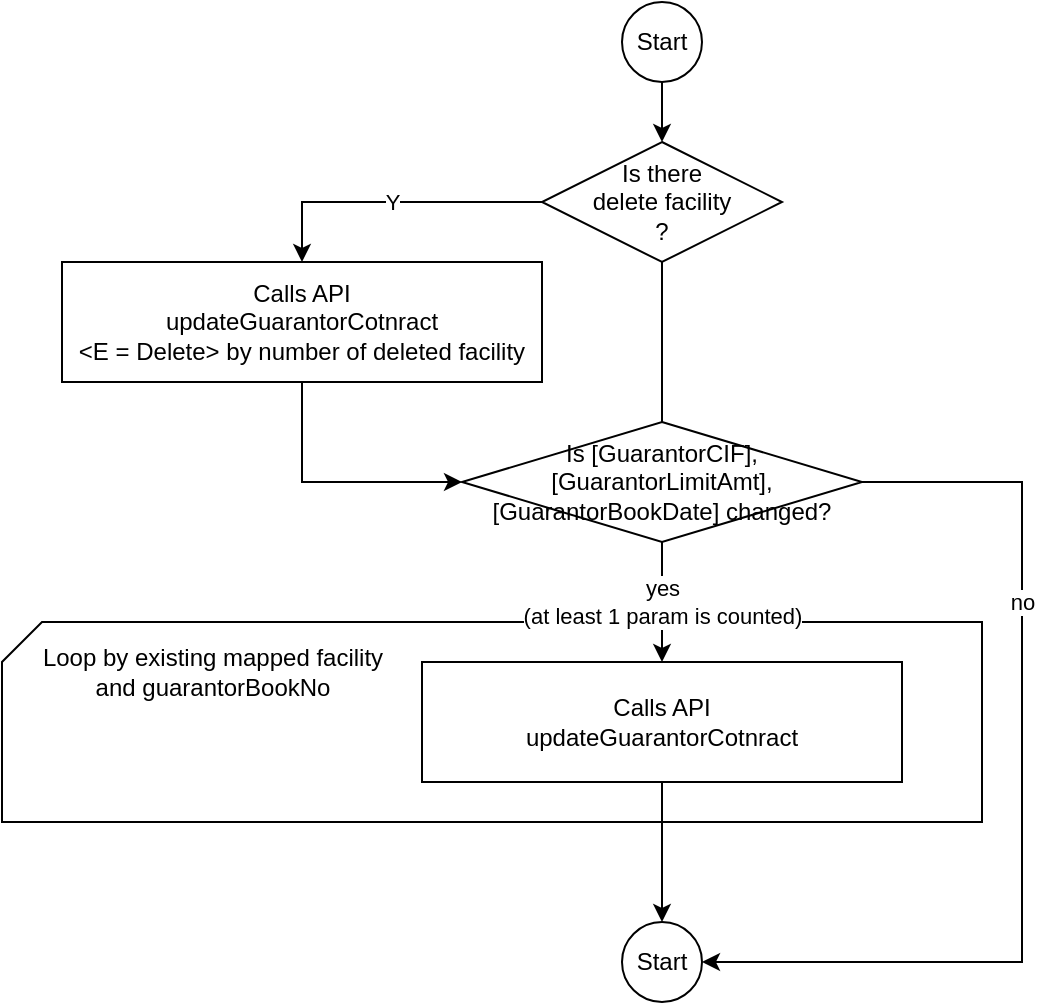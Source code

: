<mxfile version="14.8.5" type="github" pages="2">
  <diagram id="X_aNnjIEqJzPzpeZQzH7" name="Page-1">
    <mxGraphModel dx="1422" dy="762" grid="1" gridSize="10" guides="1" tooltips="1" connect="1" arrows="1" fold="1" page="1" pageScale="1" pageWidth="850" pageHeight="1100" math="0" shadow="0">
      <root>
        <mxCell id="0" />
        <mxCell id="1" parent="0" />
        <mxCell id="ou5YQ9gsOctYAgulTyBN-17" value="" style="shape=card;whiteSpace=wrap;html=1;size=20;" vertex="1" parent="1">
          <mxGeometry x="10" y="430" width="490" height="100" as="geometry" />
        </mxCell>
        <mxCell id="ou5YQ9gsOctYAgulTyBN-3" style="edgeStyle=orthogonalEdgeStyle;rounded=0;orthogonalLoop=1;jettySize=auto;html=1;exitX=0.5;exitY=1;exitDx=0;exitDy=0;" edge="1" parent="1" source="ou5YQ9gsOctYAgulTyBN-1" target="ou5YQ9gsOctYAgulTyBN-2">
          <mxGeometry relative="1" as="geometry" />
        </mxCell>
        <mxCell id="ou5YQ9gsOctYAgulTyBN-1" value="Start" style="ellipse;whiteSpace=wrap;html=1;aspect=fixed;" vertex="1" parent="1">
          <mxGeometry x="320" y="120" width="40" height="40" as="geometry" />
        </mxCell>
        <mxCell id="ou5YQ9gsOctYAgulTyBN-5" value="Y" style="edgeStyle=orthogonalEdgeStyle;rounded=0;orthogonalLoop=1;jettySize=auto;html=1;exitX=0;exitY=0.5;exitDx=0;exitDy=0;" edge="1" parent="1" source="ou5YQ9gsOctYAgulTyBN-2" target="ou5YQ9gsOctYAgulTyBN-4">
          <mxGeometry relative="1" as="geometry" />
        </mxCell>
        <mxCell id="ou5YQ9gsOctYAgulTyBN-7" style="edgeStyle=orthogonalEdgeStyle;rounded=0;orthogonalLoop=1;jettySize=auto;html=1;exitX=0.5;exitY=1;exitDx=0;exitDy=0;" edge="1" parent="1">
          <mxGeometry relative="1" as="geometry">
            <mxPoint x="340" y="220" as="sourcePoint" />
            <mxPoint x="340" y="360" as="targetPoint" />
          </mxGeometry>
        </mxCell>
        <mxCell id="ou5YQ9gsOctYAgulTyBN-2" value="Is there&lt;br&gt;delete facility&lt;br&gt;?" style="rhombus;whiteSpace=wrap;html=1;" vertex="1" parent="1">
          <mxGeometry x="280" y="190" width="120" height="60" as="geometry" />
        </mxCell>
        <mxCell id="ou5YQ9gsOctYAgulTyBN-8" style="edgeStyle=orthogonalEdgeStyle;rounded=0;orthogonalLoop=1;jettySize=auto;html=1;exitX=0.5;exitY=1;exitDx=0;exitDy=0;entryX=0;entryY=0.5;entryDx=0;entryDy=0;" edge="1" parent="1" source="ou5YQ9gsOctYAgulTyBN-4" target="ou5YQ9gsOctYAgulTyBN-9">
          <mxGeometry relative="1" as="geometry">
            <mxPoint x="280" y="390" as="targetPoint" />
          </mxGeometry>
        </mxCell>
        <mxCell id="ou5YQ9gsOctYAgulTyBN-4" value="Calls API&lt;br&gt;updateGuarantorCotnract&lt;br&gt;&amp;lt;E = Delete&amp;gt; by number of deleted facility" style="rounded=0;whiteSpace=wrap;html=1;" vertex="1" parent="1">
          <mxGeometry x="40" y="250" width="240" height="60" as="geometry" />
        </mxCell>
        <mxCell id="ou5YQ9gsOctYAgulTyBN-14" value="yes&lt;br&gt;(at least 1 param is counted)" style="edgeStyle=orthogonalEdgeStyle;rounded=0;orthogonalLoop=1;jettySize=auto;html=1;exitX=0.5;exitY=1;exitDx=0;exitDy=0;entryX=0.5;entryY=0;entryDx=0;entryDy=0;" edge="1" parent="1" source="ou5YQ9gsOctYAgulTyBN-9" target="ou5YQ9gsOctYAgulTyBN-13">
          <mxGeometry relative="1" as="geometry" />
        </mxCell>
        <mxCell id="ou5YQ9gsOctYAgulTyBN-16" value="no" style="edgeStyle=orthogonalEdgeStyle;rounded=0;orthogonalLoop=1;jettySize=auto;html=1;exitX=1;exitY=0.5;exitDx=0;exitDy=0;entryX=1;entryY=0.5;entryDx=0;entryDy=0;" edge="1" parent="1" source="ou5YQ9gsOctYAgulTyBN-9" target="ou5YQ9gsOctYAgulTyBN-15">
          <mxGeometry x="-0.417" relative="1" as="geometry">
            <Array as="points">
              <mxPoint x="520" y="360" />
              <mxPoint x="520" y="600" />
            </Array>
            <mxPoint as="offset" />
          </mxGeometry>
        </mxCell>
        <mxCell id="ou5YQ9gsOctYAgulTyBN-9" value="Is [GuarantorCIF], [GuarantorLimitAmt], [GuarantorBookDate] changed?" style="rhombus;whiteSpace=wrap;html=1;" vertex="1" parent="1">
          <mxGeometry x="240" y="330" width="200" height="60" as="geometry" />
        </mxCell>
        <mxCell id="ou5YQ9gsOctYAgulTyBN-19" style="edgeStyle=orthogonalEdgeStyle;rounded=0;orthogonalLoop=1;jettySize=auto;html=1;" edge="1" parent="1" source="ou5YQ9gsOctYAgulTyBN-13" target="ou5YQ9gsOctYAgulTyBN-15">
          <mxGeometry relative="1" as="geometry" />
        </mxCell>
        <mxCell id="ou5YQ9gsOctYAgulTyBN-13" value="Calls API&lt;br&gt;updateGuarantorCotnract&lt;br&gt;" style="rounded=0;whiteSpace=wrap;html=1;" vertex="1" parent="1">
          <mxGeometry x="220" y="450" width="240" height="60" as="geometry" />
        </mxCell>
        <mxCell id="ou5YQ9gsOctYAgulTyBN-15" value="Start" style="ellipse;whiteSpace=wrap;html=1;aspect=fixed;" vertex="1" parent="1">
          <mxGeometry x="320" y="580" width="40" height="40" as="geometry" />
        </mxCell>
        <mxCell id="ou5YQ9gsOctYAgulTyBN-18" value="Loop by existing mapped facility&lt;br&gt;and guarantorBookNo" style="text;html=1;align=center;verticalAlign=middle;resizable=0;points=[];autosize=1;strokeColor=none;" vertex="1" parent="1">
          <mxGeometry x="20" y="440" width="190" height="30" as="geometry" />
        </mxCell>
      </root>
    </mxGraphModel>
  </diagram>
  <diagram id="2GwnNGnKKbk-8WQTdAvm" name="Page-2">
    <mxGraphModel dx="1292" dy="549" grid="1" gridSize="10" guides="1" tooltips="1" connect="1" arrows="1" fold="1" page="1" pageScale="1" pageWidth="850" pageHeight="1100" math="0" shadow="0">
      <root>
        <mxCell id="z6gLF2LywUYehcaze8H_-0" />
        <mxCell id="z6gLF2LywUYehcaze8H_-1" parent="z6gLF2LywUYehcaze8H_-0" />
        <mxCell id="z6gLF2LywUYehcaze8H_-5" value="1.registerCollateral" style="edgeStyle=orthogonalEdgeStyle;rounded=0;orthogonalLoop=1;jettySize=auto;html=1;exitX=1;exitY=0.25;exitDx=0;exitDy=0;entryX=0;entryY=0.25;entryDx=0;entryDy=0;" edge="1" parent="z6gLF2LywUYehcaze8H_-1" source="z6gLF2LywUYehcaze8H_-3" target="z6gLF2LywUYehcaze8H_-4">
          <mxGeometry relative="1" as="geometry" />
        </mxCell>
        <mxCell id="z6gLF2LywUYehcaze8H_-3" value="SR" style="rounded=0;whiteSpace=wrap;html=1;" vertex="1" parent="z6gLF2LywUYehcaze8H_-1">
          <mxGeometry x="200" y="320" width="120" height="240" as="geometry" />
        </mxCell>
        <mxCell id="z6gLF2LywUYehcaze8H_-6" style="edgeStyle=orthogonalEdgeStyle;rounded=0;orthogonalLoop=1;jettySize=auto;html=1;exitX=1;exitY=0.25;exitDx=0;exitDy=0;entryX=1;entryY=0.125;entryDx=0;entryDy=0;entryPerimeter=0;" edge="1" parent="z6gLF2LywUYehcaze8H_-1" source="z6gLF2LywUYehcaze8H_-4" target="z6gLF2LywUYehcaze8H_-4">
          <mxGeometry relative="1" as="geometry">
            <mxPoint x="730" y="360" as="targetPoint" />
            <Array as="points">
              <mxPoint x="670" y="380" />
              <mxPoint x="670" y="350" />
            </Array>
          </mxGeometry>
        </mxCell>
        <mxCell id="z6gLF2LywUYehcaze8H_-4" value="LAL" style="rounded=0;whiteSpace=wrap;html=1;" vertex="1" parent="z6gLF2LywUYehcaze8H_-1">
          <mxGeometry x="520" y="320" width="120" height="240" as="geometry" />
        </mxCell>
        <mxCell id="z6gLF2LywUYehcaze8H_-7" style="edgeStyle=orthogonalEdgeStyle;rounded=0;orthogonalLoop=1;jettySize=auto;html=1;exitX=1;exitY=0.25;exitDx=0;exitDy=0;entryX=1;entryY=0.125;entryDx=0;entryDy=0;entryPerimeter=0;" edge="1" parent="z6gLF2LywUYehcaze8H_-1">
          <mxGeometry relative="1" as="geometry">
            <mxPoint x="640" y="410" as="targetPoint" />
            <mxPoint x="640" y="440" as="sourcePoint" />
            <Array as="points">
              <mxPoint x="670" y="440" />
              <mxPoint x="670" y="410" />
            </Array>
          </mxGeometry>
        </mxCell>
        <mxCell id="z6gLF2LywUYehcaze8H_-8" style="edgeStyle=orthogonalEdgeStyle;rounded=0;orthogonalLoop=1;jettySize=auto;html=1;exitX=1;exitY=0.25;exitDx=0;exitDy=0;entryX=1;entryY=0.125;entryDx=0;entryDy=0;entryPerimeter=0;" edge="1" parent="z6gLF2LywUYehcaze8H_-1">
          <mxGeometry relative="1" as="geometry">
            <mxPoint x="640" y="470" as="targetPoint" />
            <mxPoint x="640" y="500" as="sourcePoint" />
            <Array as="points">
              <mxPoint x="670" y="500" />
              <mxPoint x="670" y="470" />
            </Array>
          </mxGeometry>
        </mxCell>
        <mxCell id="z6gLF2LywUYehcaze8H_-13" style="edgeStyle=orthogonalEdgeStyle;rounded=0;orthogonalLoop=1;jettySize=auto;html=1;exitX=0.5;exitY=1;exitDx=0;exitDy=0;entryX=0.5;entryY=0;entryDx=0;entryDy=0;startArrow=ERone;startFill=0;endArrow=ERzeroToMany;endFill=1;" edge="1" parent="z6gLF2LywUYehcaze8H_-1" source="z6gLF2LywUYehcaze8H_-9" target="z6gLF2LywUYehcaze8H_-11">
          <mxGeometry relative="1" as="geometry" />
        </mxCell>
        <mxCell id="z6gLF2LywUYehcaze8H_-9" value="Primary Contract" style="rounded=0;whiteSpace=wrap;html=1;" vertex="1" parent="z6gLF2LywUYehcaze8H_-1">
          <mxGeometry x="830" y="320" width="120" height="60" as="geometry" />
        </mxCell>
        <mxCell id="z6gLF2LywUYehcaze8H_-10" value="Collateral" style="rounded=0;whiteSpace=wrap;html=1;" vertex="1" parent="z6gLF2LywUYehcaze8H_-1">
          <mxGeometry x="830" y="520" width="120" height="60" as="geometry" />
        </mxCell>
        <mxCell id="z6gLF2LywUYehcaze8H_-12" style="edgeStyle=orthogonalEdgeStyle;rounded=0;orthogonalLoop=1;jettySize=auto;html=1;exitX=0.5;exitY=1;exitDx=0;exitDy=0;entryX=0.5;entryY=0;entryDx=0;entryDy=0;endArrow=ERzeroToMany;endFill=1;startArrow=ERone;startFill=0;" edge="1" parent="z6gLF2LywUYehcaze8H_-1" source="z6gLF2LywUYehcaze8H_-11" target="z6gLF2LywUYehcaze8H_-10">
          <mxGeometry relative="1" as="geometry" />
        </mxCell>
        <mxCell id="z6gLF2LywUYehcaze8H_-11" value="Agreement Contract" style="rounded=0;whiteSpace=wrap;html=1;" vertex="1" parent="z6gLF2LywUYehcaze8H_-1">
          <mxGeometry x="830" y="420" width="120" height="60" as="geometry" />
        </mxCell>
        <mxCell id="z6gLF2LywUYehcaze8H_-14" value="Fac1" style="text;html=1;align=center;verticalAlign=middle;resizable=0;points=[];autosize=1;strokeColor=none;" vertex="1" parent="z6gLF2LywUYehcaze8H_-1">
          <mxGeometry x="910" y="300" width="40" height="20" as="geometry" />
        </mxCell>
        <mxCell id="z6gLF2LywUYehcaze8H_-15" value="Coll1" style="rounded=0;whiteSpace=wrap;html=1;fillColor=#fff2cc;strokeColor=#d6b656;" vertex="1" parent="z6gLF2LywUYehcaze8H_-1">
          <mxGeometry x="40" y="320" width="40" height="40" as="geometry" />
        </mxCell>
        <mxCell id="z6gLF2LywUYehcaze8H_-16" value="&lt;span&gt;Coll2&lt;/span&gt;" style="rounded=0;whiteSpace=wrap;html=1;" vertex="1" parent="z6gLF2LywUYehcaze8H_-1">
          <mxGeometry x="40" y="370" width="40" height="40" as="geometry" />
        </mxCell>
        <mxCell id="z6gLF2LywUYehcaze8H_-17" value="&lt;span style=&quot;color: rgb(0 , 0 , 0) ; font-family: &amp;#34;helvetica&amp;#34; ; font-size: 12px ; font-style: normal ; font-weight: 400 ; letter-spacing: normal ; text-align: center ; text-indent: 0px ; text-transform: none ; word-spacing: 0px ; background-color: rgb(248 , 249 , 250) ; display: inline ; float: none&quot;&gt;Coll3&lt;/span&gt;" style="rounded=0;whiteSpace=wrap;html=1;" vertex="1" parent="z6gLF2LywUYehcaze8H_-1">
          <mxGeometry x="40" y="420" width="40" height="40" as="geometry" />
        </mxCell>
        <mxCell id="z6gLF2LywUYehcaze8H_-18" value="Collateral" style="rounded=0;whiteSpace=wrap;html=1;" vertex="1" parent="z6gLF2LywUYehcaze8H_-1">
          <mxGeometry x="840" y="530" width="120" height="60" as="geometry" />
        </mxCell>
        <mxCell id="z6gLF2LywUYehcaze8H_-19" value="Collateral" style="rounded=0;whiteSpace=wrap;html=1;" vertex="1" parent="z6gLF2LywUYehcaze8H_-1">
          <mxGeometry x="850" y="540" width="120" height="60" as="geometry" />
        </mxCell>
        <mxCell id="z6gLF2LywUYehcaze8H_-20" value="Fac" style="rounded=0;whiteSpace=wrap;html=1;" vertex="1" parent="z6gLF2LywUYehcaze8H_-1">
          <mxGeometry x="100" y="320" width="40" height="140" as="geometry" />
        </mxCell>
        <mxCell id="z6gLF2LywUYehcaze8H_-21" value="2.createPrimaryContract" style="edgeStyle=orthogonalEdgeStyle;rounded=0;orthogonalLoop=1;jettySize=auto;html=1;exitX=1;exitY=0.25;exitDx=0;exitDy=0;entryX=0;entryY=0.25;entryDx=0;entryDy=0;" edge="1" parent="z6gLF2LywUYehcaze8H_-1">
          <mxGeometry relative="1" as="geometry">
            <mxPoint x="320" y="430" as="sourcePoint" />
            <mxPoint x="520" y="430" as="targetPoint" />
          </mxGeometry>
        </mxCell>
        <mxCell id="z6gLF2LywUYehcaze8H_-22" value="3.BindAgreementContract" style="edgeStyle=orthogonalEdgeStyle;rounded=0;orthogonalLoop=1;jettySize=auto;html=1;exitX=1;exitY=0.25;exitDx=0;exitDy=0;entryX=0;entryY=0.25;entryDx=0;entryDy=0;" edge="1" parent="z6gLF2LywUYehcaze8H_-1">
          <mxGeometry relative="1" as="geometry">
            <mxPoint x="320" y="480" as="sourcePoint" />
            <mxPoint x="520" y="480" as="targetPoint" />
          </mxGeometry>
        </mxCell>
        <mxCell id="z6gLF2LywUYehcaze8H_-23" value="1.registerCollateral" style="edgeStyle=orthogonalEdgeStyle;rounded=0;orthogonalLoop=1;jettySize=auto;html=1;entryX=1;entryY=0.333;entryDx=0;entryDy=0;entryPerimeter=0;exitX=-0.017;exitY=0.333;exitDx=0;exitDy=0;exitPerimeter=0;dashed=1;" edge="1" parent="z6gLF2LywUYehcaze8H_-1" source="z6gLF2LywUYehcaze8H_-4" target="z6gLF2LywUYehcaze8H_-3">
          <mxGeometry relative="1" as="geometry">
            <mxPoint x="510" y="240" as="sourcePoint" />
            <mxPoint x="530" y="390" as="targetPoint" />
          </mxGeometry>
        </mxCell>
        <mxCell id="z6gLF2LywUYehcaze8H_-24" value="2.createPrimaryContract" style="edgeStyle=orthogonalEdgeStyle;rounded=0;orthogonalLoop=1;jettySize=auto;html=1;entryX=1;entryY=0.333;entryDx=0;entryDy=0;entryPerimeter=0;exitX=-0.017;exitY=0.333;exitDx=0;exitDy=0;exitPerimeter=0;dashed=1;" edge="1" parent="z6gLF2LywUYehcaze8H_-1">
          <mxGeometry relative="1" as="geometry">
            <mxPoint x="517.96" y="449.5" as="sourcePoint" />
            <mxPoint x="320" y="449.5" as="targetPoint" />
          </mxGeometry>
        </mxCell>
        <mxCell id="z6gLF2LywUYehcaze8H_-25" value="registerCollateral" style="text;html=1;align=center;verticalAlign=middle;resizable=0;points=[];autosize=1;strokeColor=none;" vertex="1" parent="z6gLF2LywUYehcaze8H_-1">
          <mxGeometry x="650" y="320" width="110" height="20" as="geometry" />
        </mxCell>
        <mxCell id="z6gLF2LywUYehcaze8H_-26" value="createPrimaryContract" style="text;html=1;align=center;verticalAlign=middle;resizable=0;points=[];autosize=1;strokeColor=none;" vertex="1" parent="z6gLF2LywUYehcaze8H_-1">
          <mxGeometry x="640" y="390" width="140" height="20" as="geometry" />
        </mxCell>
        <mxCell id="z6gLF2LywUYehcaze8H_-29" value="createAgreementContract" style="text;html=1;align=center;verticalAlign=middle;resizable=0;points=[];autosize=1;strokeColor=none;" vertex="1" parent="z6gLF2LywUYehcaze8H_-1">
          <mxGeometry x="650" y="450" width="150" height="20" as="geometry" />
        </mxCell>
        <mxCell id="z6gLF2LywUYehcaze8H_-31" style="edgeStyle=orthogonalEdgeStyle;rounded=0;orthogonalLoop=1;jettySize=auto;html=1;exitX=0.5;exitY=1;exitDx=0;exitDy=0;entryX=0.75;entryY=0;entryDx=0;entryDy=0;startArrow=ERone;startFill=0;endArrow=ERzeroToMany;endFill=1;" edge="1" parent="z6gLF2LywUYehcaze8H_-1" source="z6gLF2LywUYehcaze8H_-30" target="z6gLF2LywUYehcaze8H_-11">
          <mxGeometry relative="1" as="geometry" />
        </mxCell>
        <mxCell id="z6gLF2LywUYehcaze8H_-30" value="Primary Contract" style="rounded=0;whiteSpace=wrap;html=1;" vertex="1" parent="z6gLF2LywUYehcaze8H_-1">
          <mxGeometry x="1000" y="320" width="120" height="60" as="geometry" />
        </mxCell>
        <mxCell id="z6gLF2LywUYehcaze8H_-32" value="1.requestCollateralBooking" style="edgeStyle=orthogonalEdgeStyle;rounded=0;orthogonalLoop=1;jettySize=auto;html=1;exitX=1;exitY=0.25;exitDx=0;exitDy=0;entryX=0;entryY=0.25;entryDx=0;entryDy=0;" edge="1" parent="z6gLF2LywUYehcaze8H_-1" source="z6gLF2LywUYehcaze8H_-33" target="z6gLF2LywUYehcaze8H_-35">
          <mxGeometry relative="1" as="geometry" />
        </mxCell>
        <mxCell id="z6gLF2LywUYehcaze8H_-33" value="SR" style="rounded=0;whiteSpace=wrap;html=1;" vertex="1" parent="z6gLF2LywUYehcaze8H_-1">
          <mxGeometry x="200" y="600" width="120" height="240" as="geometry" />
        </mxCell>
        <mxCell id="z6gLF2LywUYehcaze8H_-34" style="edgeStyle=orthogonalEdgeStyle;rounded=0;orthogonalLoop=1;jettySize=auto;html=1;exitX=1;exitY=0.25;exitDx=0;exitDy=0;entryX=1;entryY=0.125;entryDx=0;entryDy=0;entryPerimeter=0;" edge="1" parent="z6gLF2LywUYehcaze8H_-1" source="z6gLF2LywUYehcaze8H_-35" target="z6gLF2LywUYehcaze8H_-35">
          <mxGeometry relative="1" as="geometry">
            <mxPoint x="730" y="640" as="targetPoint" />
            <Array as="points">
              <mxPoint x="670" y="660" />
              <mxPoint x="670" y="630" />
            </Array>
          </mxGeometry>
        </mxCell>
        <mxCell id="z6gLF2LywUYehcaze8H_-35" value="LAL" style="rounded=0;whiteSpace=wrap;html=1;" vertex="1" parent="z6gLF2LywUYehcaze8H_-1">
          <mxGeometry x="520" y="600" width="120" height="240" as="geometry" />
        </mxCell>
        <mxCell id="z6gLF2LywUYehcaze8H_-36" style="edgeStyle=orthogonalEdgeStyle;rounded=0;orthogonalLoop=1;jettySize=auto;html=1;exitX=1;exitY=0.25;exitDx=0;exitDy=0;entryX=1;entryY=0.125;entryDx=0;entryDy=0;entryPerimeter=0;" edge="1" parent="z6gLF2LywUYehcaze8H_-1">
          <mxGeometry relative="1" as="geometry">
            <mxPoint x="640" y="690.0" as="targetPoint" />
            <mxPoint x="640" y="720.0" as="sourcePoint" />
            <Array as="points">
              <mxPoint x="670" y="720" />
              <mxPoint x="670" y="690" />
            </Array>
          </mxGeometry>
        </mxCell>
        <mxCell id="z6gLF2LywUYehcaze8H_-37" style="edgeStyle=orthogonalEdgeStyle;rounded=0;orthogonalLoop=1;jettySize=auto;html=1;exitX=1;exitY=0.25;exitDx=0;exitDy=0;entryX=1;entryY=0.125;entryDx=0;entryDy=0;entryPerimeter=0;" edge="1" parent="z6gLF2LywUYehcaze8H_-1">
          <mxGeometry relative="1" as="geometry">
            <mxPoint x="640" y="750.0" as="targetPoint" />
            <mxPoint x="640" y="780" as="sourcePoint" />
            <Array as="points">
              <mxPoint x="670" y="780" />
              <mxPoint x="670" y="750" />
            </Array>
          </mxGeometry>
        </mxCell>
        <mxCell id="z6gLF2LywUYehcaze8H_-40" value="1.requestCollateralBooking" style="edgeStyle=orthogonalEdgeStyle;rounded=0;orthogonalLoop=1;jettySize=auto;html=1;entryX=1;entryY=0.333;entryDx=0;entryDy=0;entryPerimeter=0;exitX=-0.017;exitY=0.333;exitDx=0;exitDy=0;exitPerimeter=0;dashed=1;" edge="1" parent="z6gLF2LywUYehcaze8H_-1" source="z6gLF2LywUYehcaze8H_-35" target="z6gLF2LywUYehcaze8H_-33">
          <mxGeometry relative="1" as="geometry">
            <mxPoint x="510" y="520" as="sourcePoint" />
            <mxPoint x="530" y="670" as="targetPoint" />
          </mxGeometry>
        </mxCell>
        <mxCell id="z6gLF2LywUYehcaze8H_-42" value="registerCollateral" style="text;html=1;align=center;verticalAlign=middle;resizable=0;points=[];autosize=1;strokeColor=none;" vertex="1" parent="z6gLF2LywUYehcaze8H_-1">
          <mxGeometry x="650" y="600" width="110" height="20" as="geometry" />
        </mxCell>
        <mxCell id="z6gLF2LywUYehcaze8H_-43" value="createPrimaryContract" style="text;html=1;align=center;verticalAlign=middle;resizable=0;points=[];autosize=1;strokeColor=none;" vertex="1" parent="z6gLF2LywUYehcaze8H_-1">
          <mxGeometry x="640" y="670" width="140" height="20" as="geometry" />
        </mxCell>
        <mxCell id="z6gLF2LywUYehcaze8H_-44" value="createAgreementContract" style="text;html=1;align=center;verticalAlign=middle;resizable=0;points=[];autosize=1;strokeColor=none;" vertex="1" parent="z6gLF2LywUYehcaze8H_-1">
          <mxGeometry x="650" y="730" width="150" height="20" as="geometry" />
        </mxCell>
        <mxCell id="z6gLF2LywUYehcaze8H_-45" value="Domain Model" style="text;html=1;align=center;verticalAlign=middle;resizable=0;points=[];autosize=1;strokeColor=none;" vertex="1" parent="z6gLF2LywUYehcaze8H_-1">
          <mxGeometry x="370" y="580" width="90" height="20" as="geometry" />
        </mxCell>
        <mxCell id="z6gLF2LywUYehcaze8H_-46" value="Anamic Model" style="text;html=1;align=center;verticalAlign=middle;resizable=0;points=[];autosize=1;strokeColor=none;" vertex="1" parent="z6gLF2LywUYehcaze8H_-1">
          <mxGeometry x="370" y="300" width="90" height="20" as="geometry" />
        </mxCell>
      </root>
    </mxGraphModel>
  </diagram>
</mxfile>
